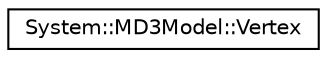 digraph G
{
  edge [fontname="Helvetica",fontsize="10",labelfontname="Helvetica",labelfontsize="10"];
  node [fontname="Helvetica",fontsize="10",shape=record];
  rankdir="LR";
  Node1 [label="System::MD3Model::Vertex",height=0.2,width=0.4,color="black", fillcolor="white", style="filled",URL="$struct_system_1_1_m_d3_model_1_1_vertex.html"];
}
